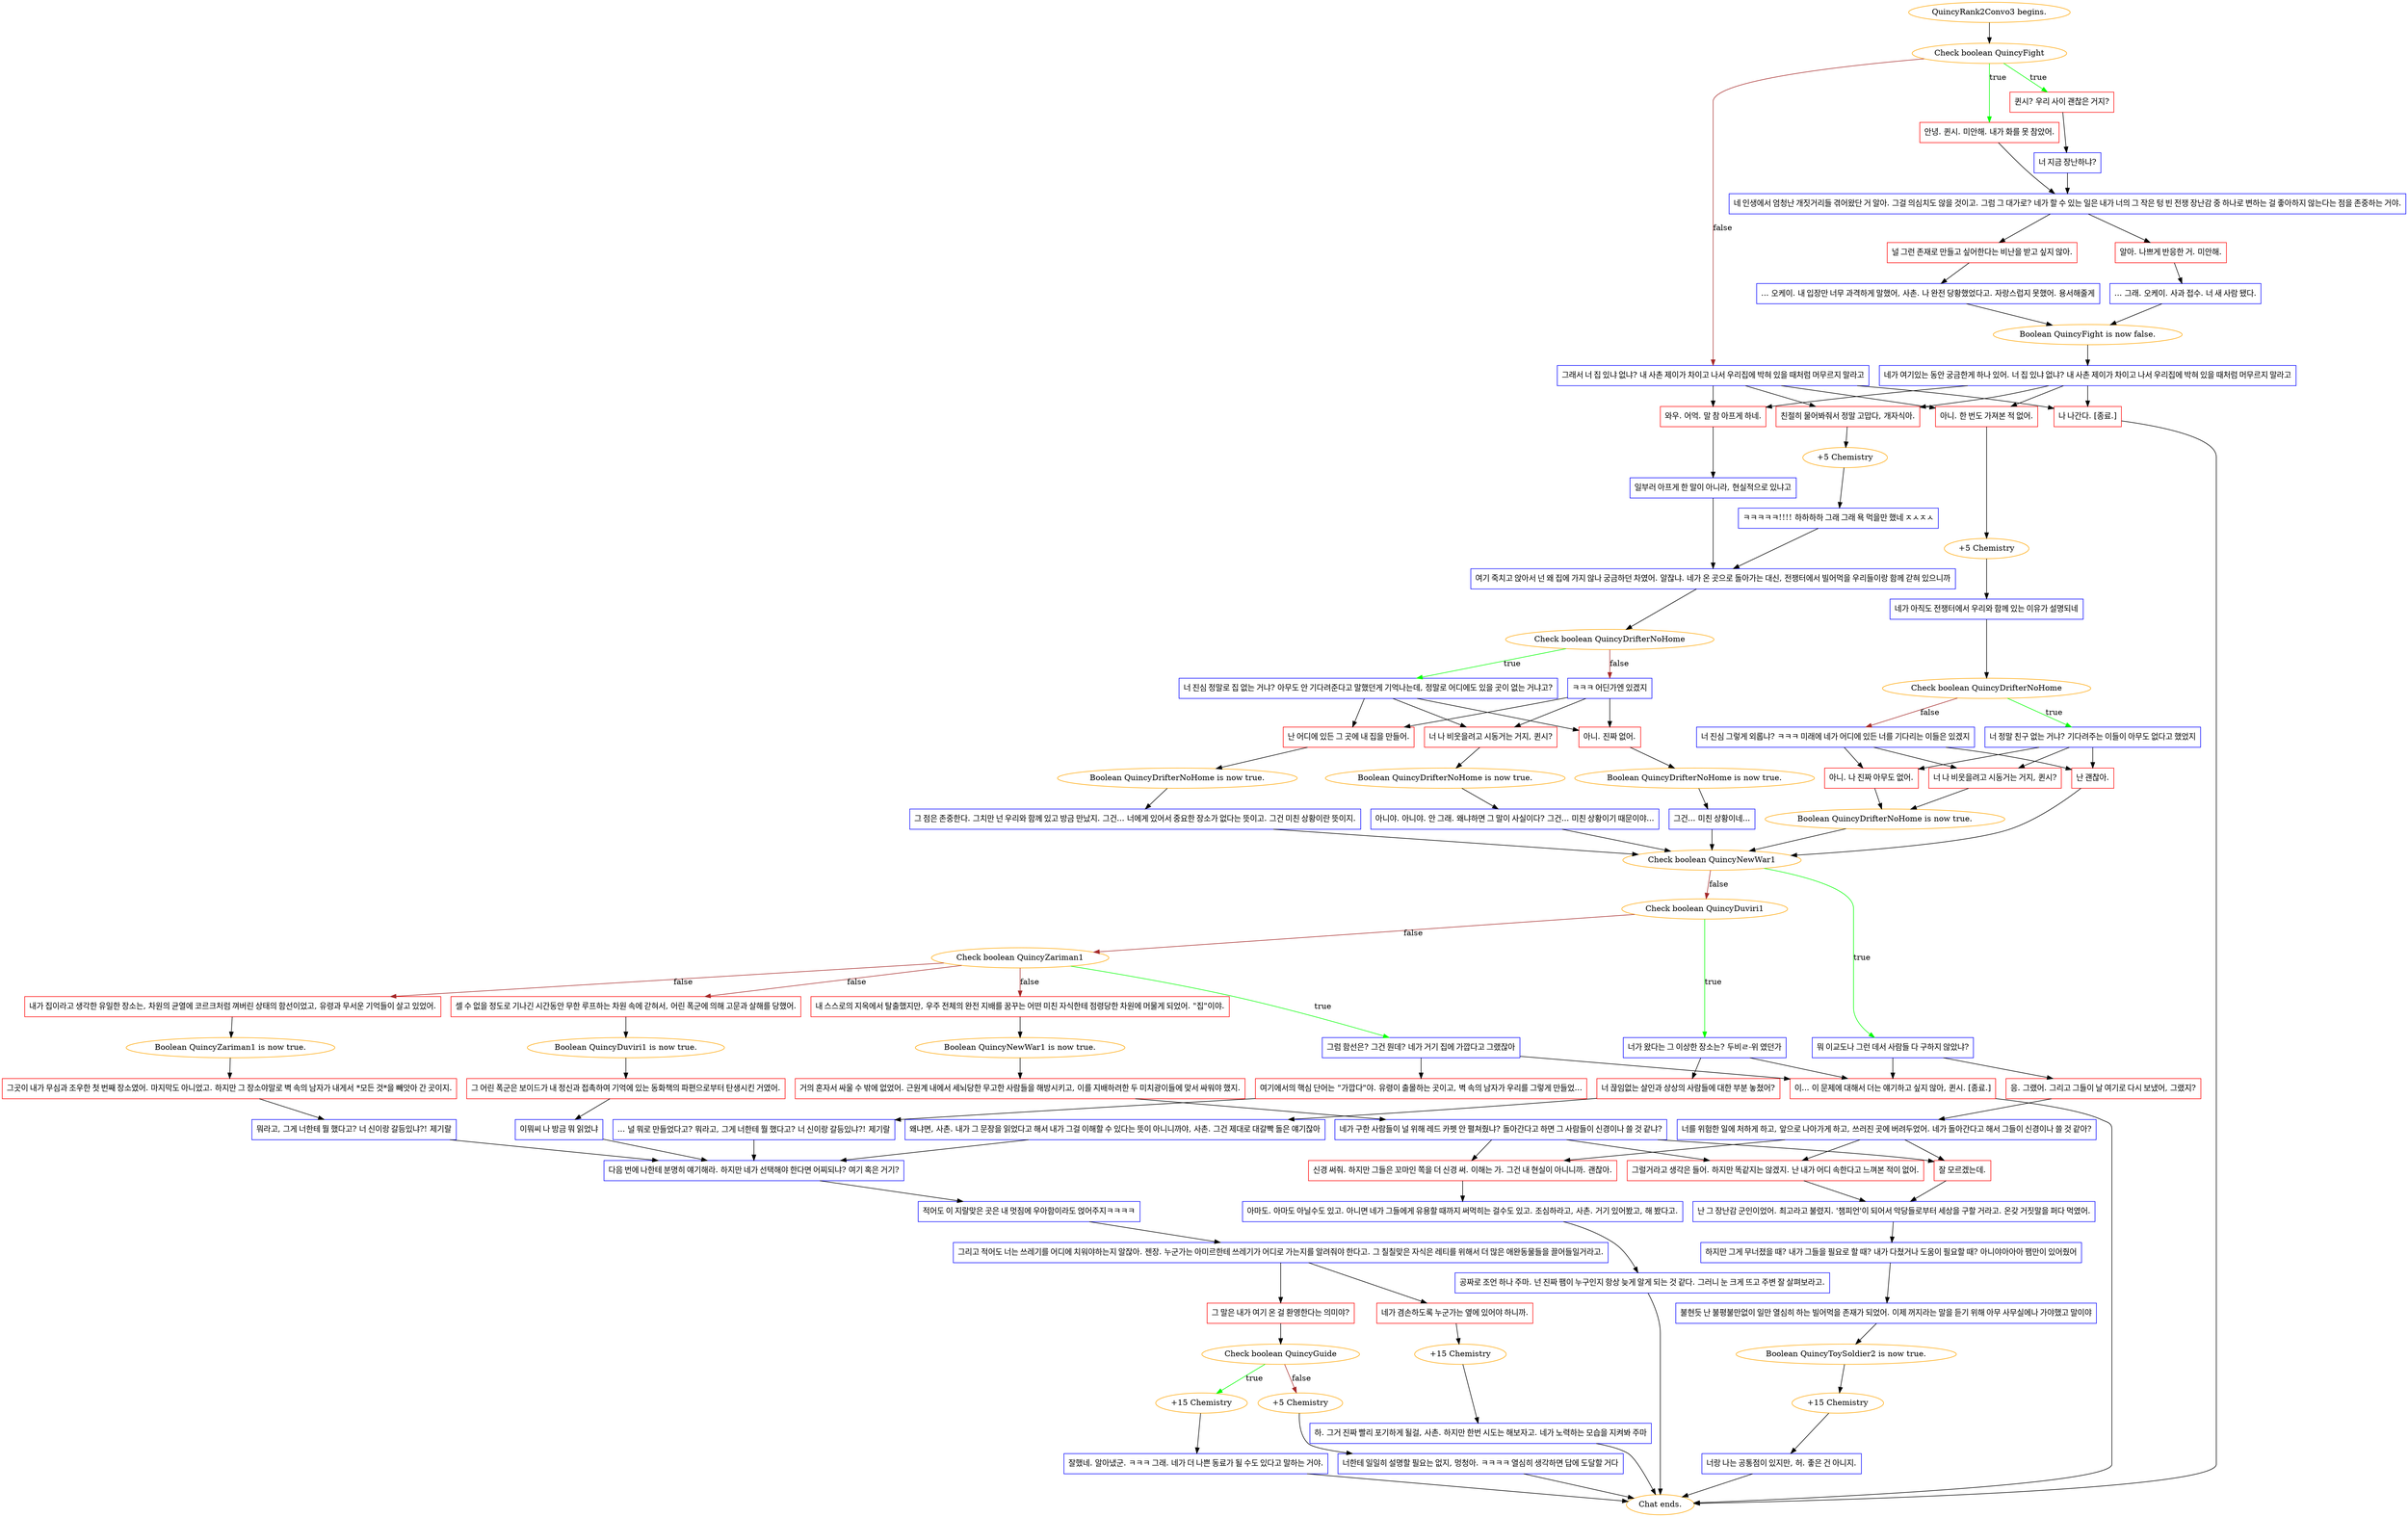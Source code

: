 digraph {
	"QuincyRank2Convo3 begins." [color=orange];
		"QuincyRank2Convo3 begins." -> j1601702419;
	j1601702419 [label="Check boolean QuincyFight",color=orange];
		j1601702419 -> j3423173214 [label=true,color=green];
		j1601702419 -> j991351764 [label=true,color=green];
		j1601702419 -> j1762328310 [label=false,color=brown];
	j3423173214 [label="퀸시? 우리 사이 괜찮은 거지?",shape=box,color=red];
		j3423173214 -> j1835886631;
	j991351764 [label="안녕. 퀸시. 미안해. 내가 화를 못 참았어.",shape=box,color=red];
		j991351764 -> j3569787369;
	j1762328310 [label="그래서 너 집 있냐 없냐? 내 사촌 제이가 차이고 나서 우리집에 박혀 있을 때처럼 머무르지 말라고",shape=box,color=blue];
		j1762328310 -> j4086689874;
		j1762328310 -> j569333806;
		j1762328310 -> j565144518;
		j1762328310 -> j276591155;
	j1835886631 [label="너 지금 장난하냐?",shape=box,color=blue];
		j1835886631 -> j3569787369;
	j3569787369 [label="네 인생에서 엄청난 개짓거리들 겪어왔단 거 알아. 그걸 의심치도 않을 것이고. 그럼 그 대가로? 네가 할 수 있는 일은 내가 너의 그 작은 텅 빈 전쟁 장난감 중 하나로 변하는 걸 좋아하지 않는다는 점을 존중하는 거야.",shape=box,color=blue];
		j3569787369 -> j32146016;
		j3569787369 -> j2615920810;
	j4086689874 [label="아니. 한 번도 가져본 적 없어.",shape=box,color=red];
		j4086689874 -> j129712853;
	j569333806 [label="와우. 어억. 말 참 아프게 하네.",shape=box,color=red];
		j569333806 -> j2523970718;
	j565144518 [label="친절히 물어봐줘서 정말 고맙다, 개자식아.",shape=box,color=red];
		j565144518 -> j2245373044;
	j276591155 [label="나 나간다. [종료.]",shape=box,color=red];
		j276591155 -> "Chat ends.";
	j32146016 [label="널 그런 존재로 만들고 싶어한다는 비난을 받고 싶지 않아.",shape=box,color=red];
		j32146016 -> j942311378;
	j2615920810 [label="알아. 나쁘게 반응한 거. 미안해.",shape=box,color=red];
		j2615920810 -> j74043013;
	j129712853 [label="+5 Chemistry",color=orange];
		j129712853 -> j1517195541;
	j2523970718 [label="일부러 아프게 한 말이 아니라, 현실적으로 있냐고",shape=box,color=blue];
		j2523970718 -> j2852250277;
	j2245373044 [label="+5 Chemistry",color=orange];
		j2245373044 -> j3421333059;
	"Chat ends." [color=orange];
	j942311378 [label="... 오케이. 내 입장만 너무 과격하게 말했어, 사촌. 나 완전 당황했었다고. 자랑스럽지 못했어. 용서해줄게",shape=box,color=blue];
		j942311378 -> j1688566745;
	j74043013 [label="... 그래. 오케이. 사과 접수. 너 새 사람 됐다.",shape=box,color=blue];
		j74043013 -> j1688566745;
	j1517195541 [label="네가 아직도 전쟁터에서 우리와 함께 있는 이유가 설명되네",shape=box,color=blue];
		j1517195541 -> j4197026530;
	j2852250277 [label="여기 죽치고 앉아서 넌 왜 집에 가지 않나 궁금하던 차였어. 알잖냐. 네가 온 곳으로 돌아가는 대신, 전쟁터에서 빌어먹을 우리들이랑 함께 갇혀 있으니까",shape=box,color=blue];
		j2852250277 -> j1894094016;
	j3421333059 [label="ㅋㅋㅋㅋㅋ!!!! 하하하하 그래 그래 욕 먹을만 했네 ㅈㅅㅈㅅ",shape=box,color=blue];
		j3421333059 -> j2852250277;
	j1688566745 [label="Boolean QuincyFight is now false.",color=orange];
		j1688566745 -> j972893542;
	j4197026530 [label="Check boolean QuincyDrifterNoHome",color=orange];
		j4197026530 -> j1853666523 [label=true,color=green];
		j4197026530 -> j323914293 [label=false,color=brown];
	j1894094016 [label="Check boolean QuincyDrifterNoHome",color=orange];
		j1894094016 -> j1708672836 [label=true,color=green];
		j1894094016 -> j3075938288 [label=false,color=brown];
	j972893542 [label="네가 여기있는 동안 궁금한게 하나 있어. 너 집 있냐 없냐? 내 사촌 제이가 차이고 나서 우리집에 박혀 있을 때처럼 머무르지 말라고",shape=box,color=blue];
		j972893542 -> j4086689874;
		j972893542 -> j569333806;
		j972893542 -> j565144518;
		j972893542 -> j276591155;
	j1853666523 [label="너 정말 친구 없는 거냐? 기다려주는 이들이 아무도 없다고 했었지",shape=box,color=blue];
		j1853666523 -> j1704113612;
		j1853666523 -> j3088193335;
		j1853666523 -> j16171006;
	j323914293 [label="너 진심 그렇게 외롭냐? ㅋㅋㅋ 미래에 네가 어디에 있든 너를 기다리는 이들은 있겠지",shape=box,color=blue];
		j323914293 -> j1704113612;
		j323914293 -> j3088193335;
		j323914293 -> j16171006;
	j1708672836 [label="너 진심 정말로 집 없는 거냐? 아무도 안 기다려준다고 말했던게 기억나는데, 정말로 어디에도 있을 곳이 없는 거냐고?",shape=box,color=blue];
		j1708672836 -> j4108477505;
		j1708672836 -> j2124180734;
		j1708672836 -> j616713153;
	j3075938288 [label="ㅋㅋㅋ 어딘가엔 있겠지",shape=box,color=blue];
		j3075938288 -> j4108477505;
		j3075938288 -> j2124180734;
		j3075938288 -> j616713153;
	j1704113612 [label="아니. 나 진짜 아무도 없어.",shape=box,color=red];
		j1704113612 -> j3282833082;
	j3088193335 [label="너 나 비웃을려고 시동거는 거지, 퀸시?",shape=box,color=red];
		j3088193335 -> j3282833082;
	j16171006 [label="난 괜찮아.",shape=box,color=red];
		j16171006 -> j3757093126;
	j4108477505 [label="아니. 진짜 없어.",shape=box,color=red];
		j4108477505 -> j2834480766;
	j2124180734 [label="너 나 비웃을려고 시동거는 거지, 퀸시?",shape=box,color=red];
		j2124180734 -> j2351694202;
	j616713153 [label="난 어디에 있든 그 곳에 내 집을 만들어.",shape=box,color=red];
		j616713153 -> j758602739;
	j3282833082 [label="Boolean QuincyDrifterNoHome is now true.",color=orange];
		j3282833082 -> j3757093126;
	j3757093126 [label="Check boolean QuincyNewWar1",color=orange];
		j3757093126 -> j2196649498 [label=true,color=green];
		j3757093126 -> j2045940686 [label=false,color=brown];
	j2834480766 [label="Boolean QuincyDrifterNoHome is now true.",color=orange];
		j2834480766 -> j2920502955;
	j2351694202 [label="Boolean QuincyDrifterNoHome is now true.",color=orange];
		j2351694202 -> j2994806989;
	j758602739 [label="Boolean QuincyDrifterNoHome is now true.",color=orange];
		j758602739 -> j3566220151;
	j2196649498 [label="뭐 이교도나 그런 데서 사람들 다 구하지 않았냐?",shape=box,color=blue];
		j2196649498 -> j2541803211;
		j2196649498 -> j2658397100;
	j2045940686 [label="Check boolean QuincyDuviri1",color=orange];
		j2045940686 -> j2403374007 [label=true,color=green];
		j2045940686 -> j931242892 [label=false,color=brown];
	j2920502955 [label="그건... 미친 상황이네...",shape=box,color=blue];
		j2920502955 -> j3757093126;
	j2994806989 [label="아니야. 아니야. 안 그래. 왜냐하면 그 말이 사실이다? 그건... 미친 상황이기 때문이야...",shape=box,color=blue];
		j2994806989 -> j3757093126;
	j3566220151 [label="그 점은 존중한다. 그치만 넌 우리와 함께 있고 방금 만났지. 그건... 너에게 있어서 중요한 장소가 없다는 뜻이고. 그건 미친 상황이란 뜻이지.",shape=box,color=blue];
		j3566220151 -> j3757093126;
	j2541803211 [label="응. 그랬어. 그리고 그들이 날 여기로 다시 보냈어, 그랬지?",shape=box,color=red];
		j2541803211 -> j2021467825;
	j2658397100 [label="이... 이 문제에 대해서 더는 얘기하고 싶지 않아, 퀸시. [종료.]",shape=box,color=red];
		j2658397100 -> "Chat ends.";
	j2403374007 [label="너가 왔다는 그 이상한 장소는? 두비ㄹ-위 였던가",shape=box,color=blue];
		j2403374007 -> j1850678619;
		j2403374007 -> j2658397100;
	j931242892 [label="Check boolean QuincyZariman1",color=orange];
		j931242892 -> j1289216860 [label=true,color=green];
		j931242892 -> j2538273153 [label=false,color=brown];
		j931242892 -> j2817818214 [label=false,color=brown];
		j931242892 -> j345756235 [label=false,color=brown];
	j2021467825 [label="너를 위험한 일에 처하게 하고, 앞으로 나아가게 하고, 쓰러진 곳에 버려두었어. 네가 돌아간다고 해서 그들이 신경이나 쓸 것 같아?",shape=box,color=blue];
		j2021467825 -> j3758091095;
		j2021467825 -> j875385697;
		j2021467825 -> j1470541177;
	j1850678619 [label="너 끊임없는 살인과 상상의 사람들에 대한 부분 놓쳤어?",shape=box,color=red];
		j1850678619 -> j1013589236;
	j1289216860 [label="그럼 함선은? 그건 뭔데? 네가 거기 집에 가깝다고 그랬잖아",shape=box,color=blue];
		j1289216860 -> j2667779730;
		j1289216860 -> j2658397100;
	j2538273153 [label="내 스스로의 지옥에서 탈출했지만, 우주 전체의 완전 지배를 꿈꾸는 어떤 미친 자식한테 점령당한 차원에 머물게 되었어. \"집\"이야.",shape=box,color=red];
		j2538273153 -> j2450963228;
	j2817818214 [label="내가 집이라고 생각한 유일한 장소는, 차원의 균열에 코르크처럼 껴버린 상태의 함선이었고, 유령과 무서운 기억들이 살고 있었어.",shape=box,color=red];
		j2817818214 -> j267319906;
	j345756235 [label="셀 수 없을 정도로 기나긴 시간동안 무한 루프하는 차원 속에 갇혀서, 어린 폭군에 의해 고문과 살해를 당했어.",shape=box,color=red];
		j345756235 -> j867080292;
	j3758091095 [label="잘 모르겠는데.",shape=box,color=red];
		j3758091095 -> j3986548269;
	j875385697 [label="그럴거라고 생각은 들어. 하지만 똑같지는 않겠지. 난 내가 어디 속한다고 느껴본 적이 없어.",shape=box,color=red];
		j875385697 -> j3986548269;
	j1470541177 [label="신경 써줘. 하지만 그들은 꼬마인 쪽을 더 신경 써. 이해는 가. 그건 내 현실이 아니니까. 괜찮아.",shape=box,color=red];
		j1470541177 -> j52526998;
	j1013589236 [label="왜냐면, 사촌. 내가 그 문장을 읽었다고 해서 내가 그걸 이해할 수 있다는 뜻이 아니니까야, 사촌. 그건 제대로 대갈빡 돌은 얘기잖아",shape=box,color=blue];
		j1013589236 -> j1067983178;
	j2667779730 [label="여기에서의 핵심 단어는 \"가깝다\"야. 유령이 출몰하는 곳이고, 벽 속의 남자가 우리를 그렇게 만들었...",shape=box,color=red];
		j2667779730 -> j668112472;
	j2450963228 [label="Boolean QuincyNewWar1 is now true.",color=orange];
		j2450963228 -> j1555741563;
	j267319906 [label="Boolean QuincyZariman1 is now true.",color=orange];
		j267319906 -> j3727357673;
	j867080292 [label="Boolean QuincyDuviri1 is now true.",color=orange];
		j867080292 -> j3938883870;
	j3986548269 [label="난 그 장난감 군인이었어. 최고라고 불렸지. '챔피언'이 되어서 악당들로부터 세상을 구할 거라고. 온갖 거짓말을 퍼다 먹였어.",shape=box,color=blue];
		j3986548269 -> j3526989669;
	j52526998 [label="아마도. 아마도 아닐수도 있고. 아니면 네가 그들에게 유용할 때까지 써먹히는 걸수도 있고. 조심하라고, 사촌. 거기 있어봤고, 해 봤다고.",shape=box,color=blue];
		j52526998 -> j1292526688;
	j1067983178 [label="다음 번에 나한테 분명히 얘기해라. 하지만 네가 선택해야 한다면 어찌되냐? 여기 혹은 거기?",shape=box,color=blue];
		j1067983178 -> j2028169979;
	j668112472 [label="... 널 뭐로 만들었다고? 뭐라고, 그게 너한테 뭘 했다고? 너 신이랑 갈등있냐?! 제기랄",shape=box,color=blue];
		j668112472 -> j1067983178;
	j1555741563 [label="거의 혼자서 싸울 수 밖에 없었어. 근원계 내에서 세뇌당한 무고한 사람들을 해방시키고, 이를 지배하려한 두 미치광이들에 맞서 싸워야 했지.",shape=box,color=red];
		j1555741563 -> j2603299714;
	j3727357673 [label="그곳이 내가 무심과 조우한 첫 번째 장소였어. 마지막도 아니었고. 하지만 그 장소야말로 벽 속의 남자가 내게서 *모든 것*을 빼앗아 간 곳이지.",shape=box,color=red];
		j3727357673 -> j2937034640;
	j3938883870 [label="그 어린 폭군은 보이드가 내 정신과 접촉하여 기억에 있는 동화책의 파편으로부터 탄생시킨 거였어.",shape=box,color=red];
		j3938883870 -> j3307606301;
	j3526989669 [label="하지만 그게 무너졌을 때? 내가 그들을 필요로 할 때? 내가 다쳤거나 도움이 필요할 때? 아니야아아아 팸만이 있어줬어",shape=box,color=blue];
		j3526989669 -> j3270141756;
	j1292526688 [label="공짜로 조언 하나 주마. 넌 진짜 팸이 누구인지 항상 늦게 알게 되는 것 같다. 그러니 눈 크게 뜨고 주변 잘 살펴보라고.",shape=box,color=blue];
		j1292526688 -> "Chat ends.";
	j2028169979 [label="적어도 이 지랄맞은 곳은 내 멋짐에 우아함이라도 얹어주지ㅋㅋㅋㅋ",shape=box,color=blue];
		j2028169979 -> j2355932707;
	j2603299714 [label="네가 구한 사람들이 널 위해 레드 카펫 안 펼쳐줬냐? 돌아간다고 하면 그 사람들이 신경이나 쓸 것 같냐?",shape=box,color=blue];
		j2603299714 -> j3758091095;
		j2603299714 -> j875385697;
		j2603299714 -> j1470541177;
	j2937034640 [label="뭐라고, 그게 너한테 뭘 했다고? 너 신이랑 갈등있냐?! 제기랄",shape=box,color=blue];
		j2937034640 -> j1067983178;
	j3307606301 [label="이뭐씨 나 방금 뭐 읽었냐",shape=box,color=blue];
		j3307606301 -> j1067983178;
	j3270141756 [label="불현듯 난 불평불만없이 일만 열심히 하는 빌어먹을 존재가 되었어. 이제 꺼지라는 말을 듣기 위해 아무 사무실에나 가야했고 말이야",shape=box,color=blue];
		j3270141756 -> j711335107;
	j2355932707 [label="그리고 적어도 너는 쓰레기를 어디에 치워야하는지 알잖아. 젠장. 누군가는 아미르한테 쓰레기가 어디로 가는지를 알려줘야 한다고. 그 칠칠맞은 자식은 레티를 위해서 더 많은 애완동물들을 끌어들일거라고.",shape=box,color=blue];
		j2355932707 -> j994513177;
		j2355932707 -> j3603245944;
	j711335107 [label="Boolean QuincyToySoldier2 is now true.",color=orange];
		j711335107 -> j1498110923;
	j994513177 [label="그 말은 내가 여기 온 걸 환영한다는 의미야?",shape=box,color=red];
		j994513177 -> j420825227;
	j3603245944 [label="네가 겸손하도록 누군가는 옆에 있어야 하니까.",shape=box,color=red];
		j3603245944 -> j609611909;
	j1498110923 [label="+15 Chemistry",color=orange];
		j1498110923 -> j502368142;
	j420825227 [label="Check boolean QuincyGuide",color=orange];
		j420825227 -> j351507013 [label=true,color=green];
		j420825227 -> j898019319 [label=false,color=brown];
	j609611909 [label="+15 Chemistry",color=orange];
		j609611909 -> j3777981194;
	j502368142 [label="너랑 나는 공통점이 있지만, 허. 좋은 건 아니지.",shape=box,color=blue];
		j502368142 -> "Chat ends.";
	j351507013 [label="+15 Chemistry",color=orange];
		j351507013 -> j3695940876;
	j898019319 [label="+5 Chemistry",color=orange];
		j898019319 -> j3273732473;
	j3777981194 [label="하. 그거 진짜 빨리 포기하게 될걸, 사촌. 하지만 한번 시도는 해보자고. 네가 노력하는 모습을 지켜봐 주마",shape=box,color=blue];
		j3777981194 -> "Chat ends.";
	j3695940876 [label="잘했네. 알아냈군. ㅋㅋㅋ 그래. 네가 더 나쁜 동료가 될 수도 있다고 말하는 거야.",shape=box,color=blue];
		j3695940876 -> "Chat ends.";
	j3273732473 [label="너한테 일일히 설명할 필요는 없지, 멍청아. ㅋㅋㅋㅋ 열심히 생각하면 답에 도달할 거다",shape=box,color=blue];
		j3273732473 -> "Chat ends.";
}
